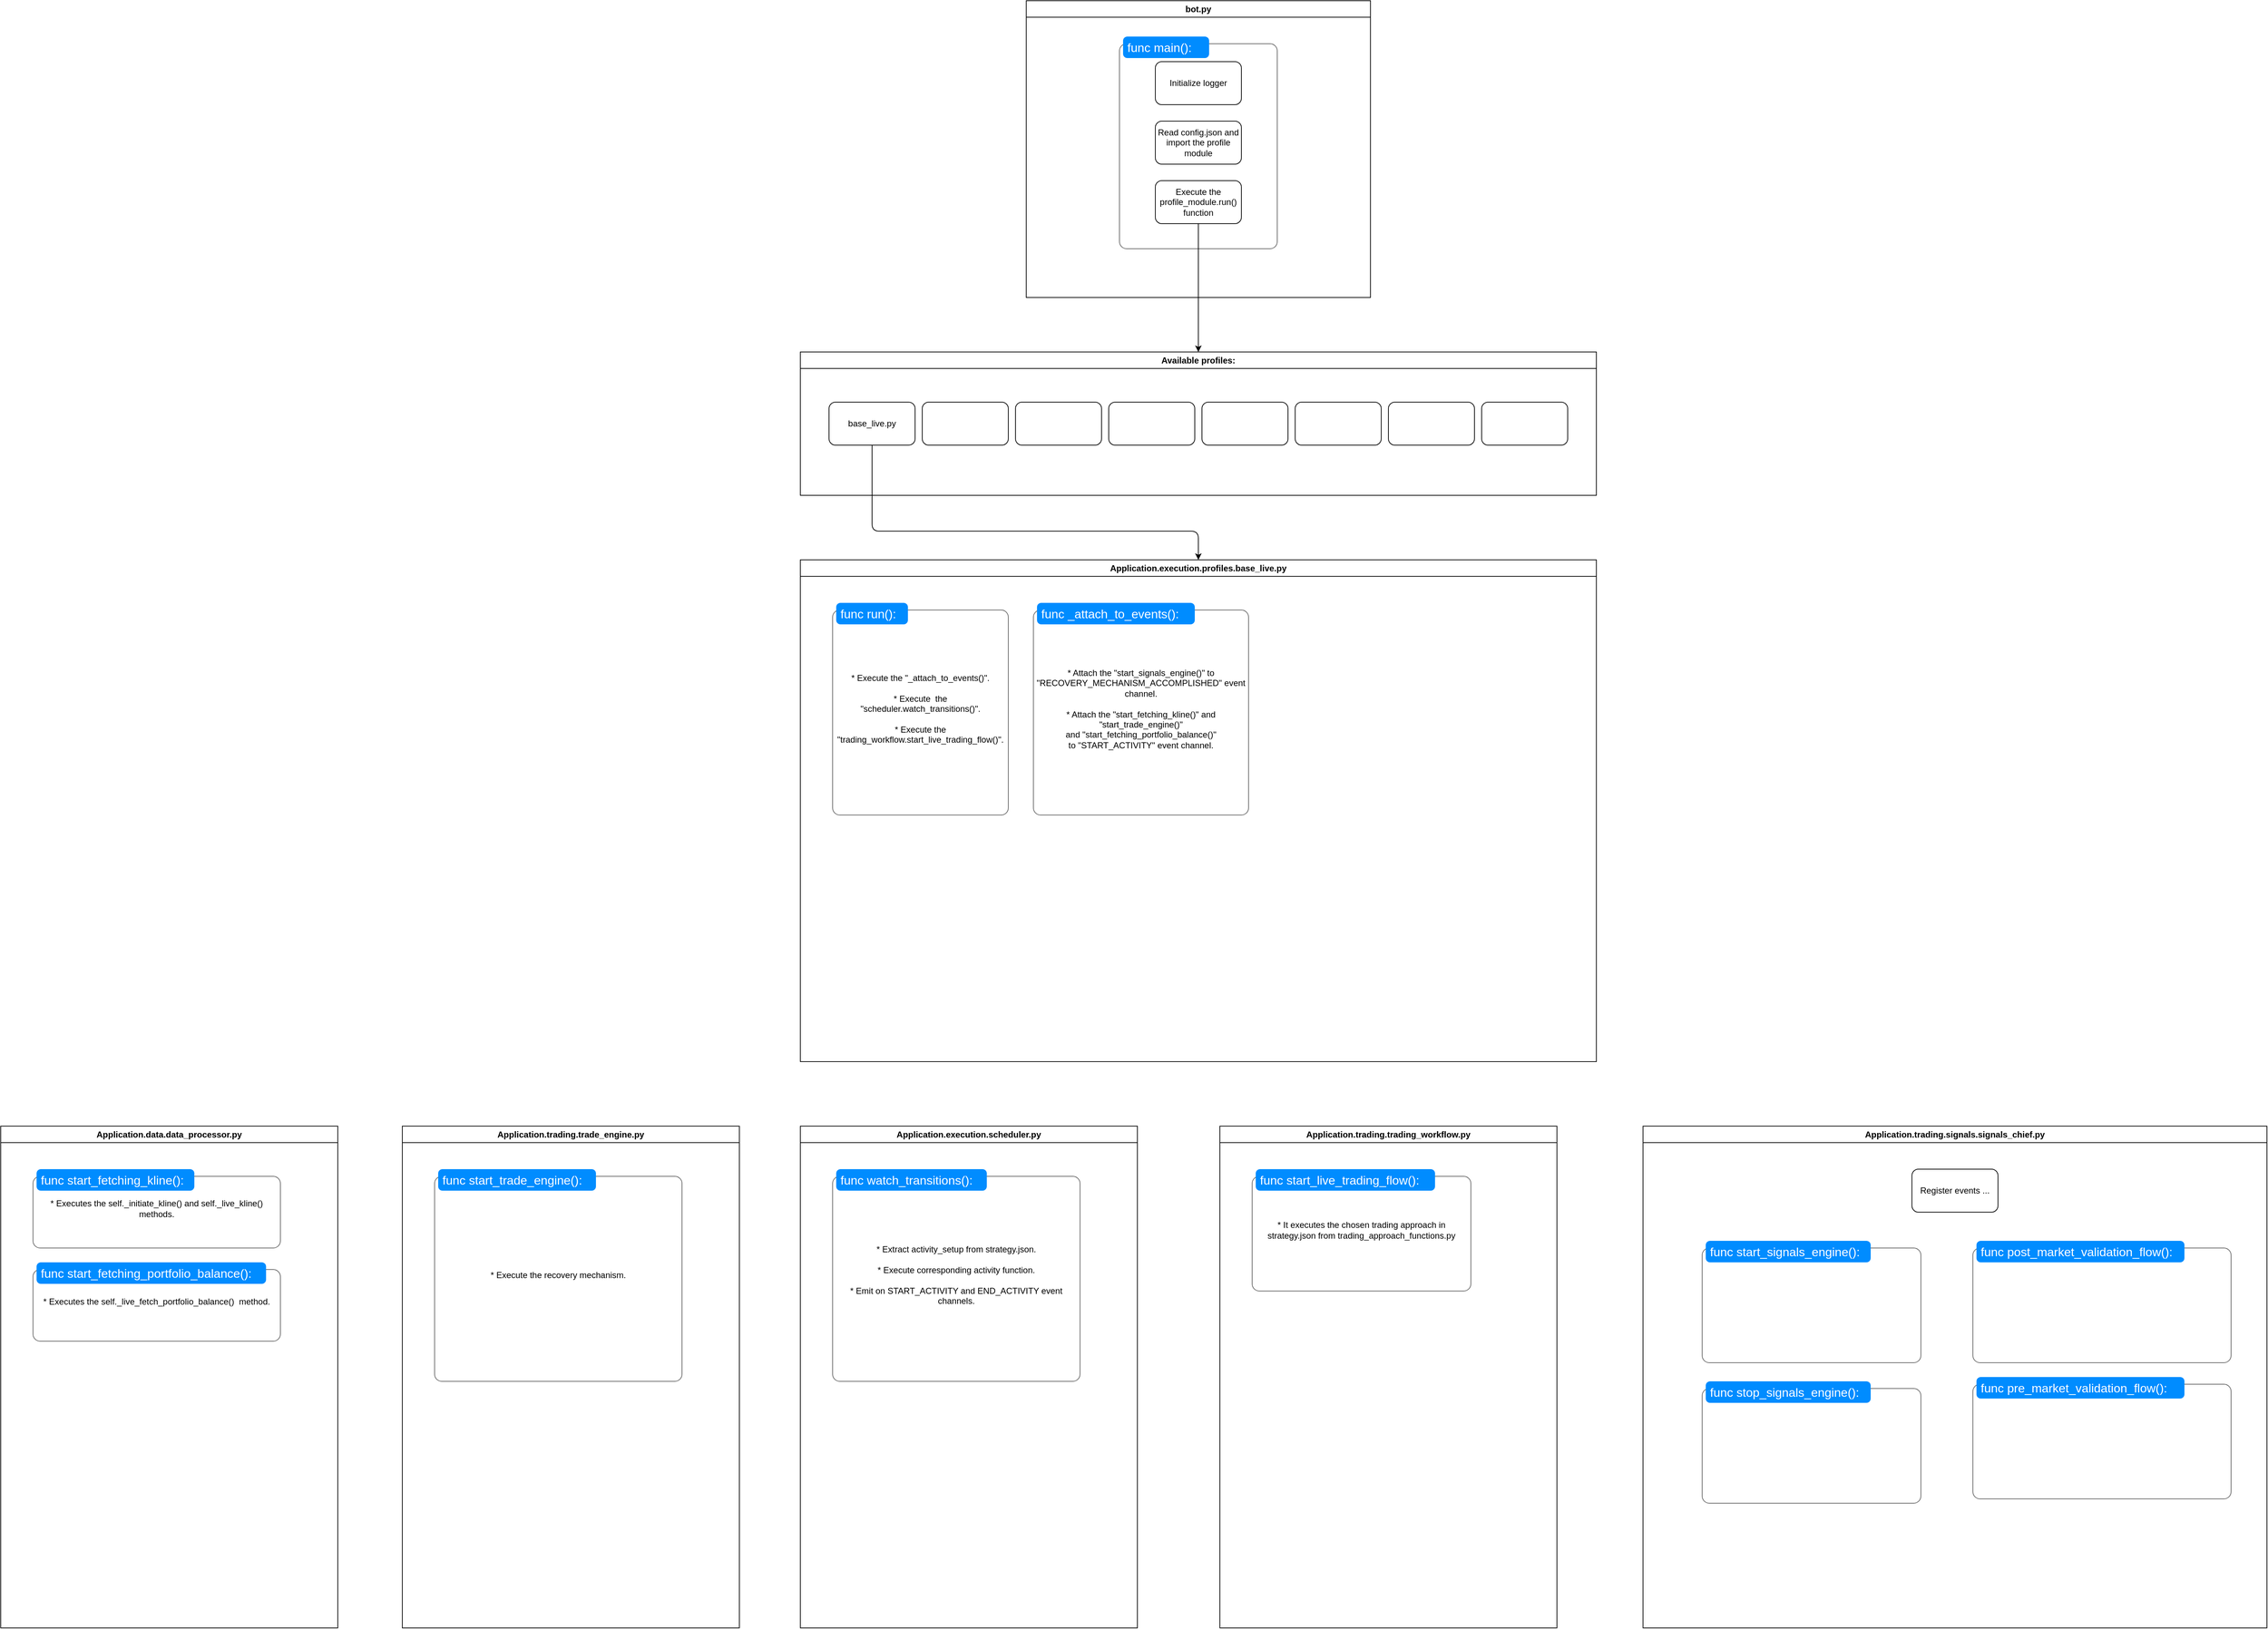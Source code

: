 <mxfile>
    <diagram id="bUYJuNmFrbV8m6pwbn9G" name="Page-1">
        <mxGraphModel dx="2296" dy="546" grid="1" gridSize="10" guides="1" tooltips="1" connect="1" arrows="1" fold="1" page="0" pageScale="1" pageWidth="1169" pageHeight="827" math="0" shadow="0">
            <root>
                <mxCell id="0"/>
                <mxCell id="1" parent="0"/>
                <mxCell id="5" value="bot.py" style="swimlane;whiteSpace=wrap;html=1;" parent="1" vertex="1">
                    <mxGeometry x="70" width="480" height="414" as="geometry"/>
                </mxCell>
                <mxCell id="27" value="" style="shape=mxgraph.mockup.containers.marginRect;rectMarginTop=10;strokeColor=#666666;strokeWidth=1;dashed=0;rounded=1;arcSize=5;recursiveResize=0;" parent="5" vertex="1">
                    <mxGeometry x="130" y="50" width="220" height="296" as="geometry"/>
                </mxCell>
                <mxCell id="28" value="func main():" style="shape=rect;strokeColor=none;fillColor=#008cff;strokeWidth=1;dashed=0;rounded=1;arcSize=20;fontColor=#ffffff;fontSize=17;spacing=2;spacingTop=-2;align=left;autosize=1;spacingLeft=4;resizeWidth=0;resizeHeight=0;perimeter=none;" parent="27" vertex="1">
                    <mxGeometry x="5" width="120" height="30" as="geometry"/>
                </mxCell>
                <mxCell id="29" value="Initialize logger" style="rounded=1;whiteSpace=wrap;html=1;" parent="27" vertex="1">
                    <mxGeometry x="50" y="35" width="120" height="60" as="geometry"/>
                </mxCell>
                <mxCell id="30" value="Read config.json and import the profile module" style="rounded=1;whiteSpace=wrap;html=1;" parent="27" vertex="1">
                    <mxGeometry x="50" y="118" width="120" height="60" as="geometry"/>
                </mxCell>
                <mxCell id="31" value="Execute the profile_module.run() function" style="rounded=1;whiteSpace=wrap;html=1;" parent="27" vertex="1">
                    <mxGeometry x="50" y="201" width="120" height="60" as="geometry"/>
                </mxCell>
                <mxCell id="6" value="Available profiles:" style="swimlane;whiteSpace=wrap;html=1;" parent="1" vertex="1">
                    <mxGeometry x="-245" y="490" width="1110" height="200" as="geometry"/>
                </mxCell>
                <mxCell id="7" value="base_live.py" style="rounded=1;whiteSpace=wrap;html=1;" parent="6" vertex="1">
                    <mxGeometry x="40" y="70" width="120" height="60" as="geometry"/>
                </mxCell>
                <mxCell id="8" value="" style="rounded=1;whiteSpace=wrap;html=1;" parent="6" vertex="1">
                    <mxGeometry x="170" y="70" width="120" height="60" as="geometry"/>
                </mxCell>
                <mxCell id="9" value="" style="rounded=1;whiteSpace=wrap;html=1;" parent="6" vertex="1">
                    <mxGeometry x="300" y="70" width="120" height="60" as="geometry"/>
                </mxCell>
                <mxCell id="10" value="" style="rounded=1;whiteSpace=wrap;html=1;" parent="6" vertex="1">
                    <mxGeometry x="430" y="70" width="120" height="60" as="geometry"/>
                </mxCell>
                <mxCell id="11" value="" style="rounded=1;whiteSpace=wrap;html=1;" parent="6" vertex="1">
                    <mxGeometry x="560" y="70" width="120" height="60" as="geometry"/>
                </mxCell>
                <mxCell id="12" value="" style="rounded=1;whiteSpace=wrap;html=1;" parent="6" vertex="1">
                    <mxGeometry x="690" y="70" width="120" height="60" as="geometry"/>
                </mxCell>
                <mxCell id="13" value="" style="rounded=1;whiteSpace=wrap;html=1;" parent="6" vertex="1">
                    <mxGeometry x="820" y="70" width="120" height="60" as="geometry"/>
                </mxCell>
                <mxCell id="14" value="" style="rounded=1;whiteSpace=wrap;html=1;" parent="6" vertex="1">
                    <mxGeometry x="950" y="70" width="120" height="60" as="geometry"/>
                </mxCell>
                <mxCell id="15" style="edgeStyle=orthogonalEdgeStyle;html=1;exitX=0.5;exitY=1;exitDx=0;exitDy=0;entryX=0.5;entryY=0;entryDx=0;entryDy=0;" parent="1" source="31" target="6" edge="1">
                    <mxGeometry relative="1" as="geometry">
                        <mxPoint x="310" y="364" as="sourcePoint"/>
                        <Array as="points">
                            <mxPoint x="310" y="390"/>
                            <mxPoint x="310" y="390"/>
                        </Array>
                    </mxGeometry>
                </mxCell>
                <mxCell id="16" value="Application.execution.profiles.base_live.py" style="swimlane;whiteSpace=wrap;html=1;" parent="1" vertex="1">
                    <mxGeometry x="-245" y="780" width="1110" height="700" as="geometry"/>
                </mxCell>
                <mxCell id="32" value="* Execute the &quot;_attach_to_events()&quot;.&#10;&#10;* Execute  the &quot;scheduler.watch_transitions()&quot;.&#10;&#10;* Execute the &quot;trading_workflow.start_live_trading_flow()&quot;." style="shape=mxgraph.mockup.containers.marginRect;rectMarginTop=10;strokeColor=#666666;strokeWidth=1;dashed=0;rounded=1;arcSize=5;recursiveResize=0;labelPosition=center;verticalLabelPosition=middle;align=center;verticalAlign=middle;whiteSpace=wrap;" parent="16" vertex="1">
                    <mxGeometry x="45" y="60" width="245" height="296" as="geometry"/>
                </mxCell>
                <mxCell id="33" value="func run():" style="shape=rect;strokeColor=none;fillColor=#008cff;strokeWidth=1;dashed=0;rounded=1;arcSize=20;fontColor=#ffffff;fontSize=17;spacing=2;spacingTop=-2;align=left;autosize=1;spacingLeft=4;resizeWidth=0;resizeHeight=0;perimeter=none;" parent="32" vertex="1">
                    <mxGeometry x="5" width="100" height="30" as="geometry"/>
                </mxCell>
                <mxCell id="40" value="* Attach the &quot;start_signals_engine()&quot; to &quot;RECOVERY_MECHANISM_ACCOMPLISHED&quot; event channel.&#10;&#10;* Attach the &quot;start_fetching_kline()&quot; and &quot;start_trade_engine()&quot; and &quot;start_fetching_portfolio_balance()&quot;&#10;to &quot;START_ACTIVITY&quot; event channel." style="shape=mxgraph.mockup.containers.marginRect;rectMarginTop=10;strokeColor=#666666;strokeWidth=1;dashed=0;rounded=1;arcSize=5;recursiveResize=0;labelPosition=center;verticalLabelPosition=middle;align=center;verticalAlign=middle;whiteSpace=wrap;" parent="16" vertex="1">
                    <mxGeometry x="325" y="60" width="300" height="296" as="geometry"/>
                </mxCell>
                <mxCell id="41" value="func _attach_to_events():" style="shape=rect;strokeColor=none;fillColor=#008cff;strokeWidth=1;dashed=0;rounded=1;arcSize=20;fontColor=#ffffff;fontSize=17;spacing=2;spacingTop=-2;align=left;autosize=1;spacingLeft=4;resizeWidth=0;resizeHeight=0;perimeter=none;" parent="40" vertex="1">
                    <mxGeometry x="5" width="220" height="30" as="geometry"/>
                </mxCell>
                <mxCell id="25" style="edgeStyle=orthogonalEdgeStyle;html=1;exitX=0.5;exitY=1;exitDx=0;exitDy=0;entryX=0.5;entryY=0;entryDx=0;entryDy=0;" parent="1" source="7" target="16" edge="1">
                    <mxGeometry relative="1" as="geometry">
                        <Array as="points">
                            <mxPoint x="-145" y="740"/>
                            <mxPoint x="310" y="740"/>
                        </Array>
                    </mxGeometry>
                </mxCell>
                <mxCell id="37" value="Application.execution.scheduler.py" style="swimlane;whiteSpace=wrap;html=1;" parent="1" vertex="1">
                    <mxGeometry x="-245" y="1570" width="470" height="700" as="geometry"/>
                </mxCell>
                <mxCell id="38" value="* Extract activity_setup from strategy.json.&#10;&#10;* Execute corresponding activity function.&#10;&#10;* Emit on START_ACTIVITY and END_ACTIVITY event channels." style="shape=mxgraph.mockup.containers.marginRect;rectMarginTop=10;strokeColor=#666666;strokeWidth=1;dashed=0;rounded=1;arcSize=5;recursiveResize=0;labelPosition=center;verticalLabelPosition=middle;align=center;verticalAlign=middle;whiteSpace=wrap;" parent="37" vertex="1">
                    <mxGeometry x="45" y="60" width="345" height="296" as="geometry"/>
                </mxCell>
                <mxCell id="39" value="func watch_transitions():" style="shape=rect;strokeColor=none;fillColor=#008cff;strokeWidth=1;dashed=0;rounded=1;arcSize=20;fontColor=#ffffff;fontSize=17;spacing=2;spacingTop=-2;align=left;autosize=1;spacingLeft=4;resizeWidth=0;resizeHeight=0;perimeter=none;" parent="38" vertex="1">
                    <mxGeometry x="5" width="210" height="30" as="geometry"/>
                </mxCell>
                <mxCell id="42" value="Application.trading.trading_workflow.py" style="swimlane;whiteSpace=wrap;html=1;" parent="1" vertex="1">
                    <mxGeometry x="340" y="1570" width="470" height="700" as="geometry"/>
                </mxCell>
                <mxCell id="43" value="* It executes the chosen trading approach in strategy.json from trading_approach_functions.py" style="shape=mxgraph.mockup.containers.marginRect;rectMarginTop=10;strokeColor=#666666;strokeWidth=1;dashed=0;rounded=1;arcSize=5;recursiveResize=0;labelPosition=center;verticalLabelPosition=middle;align=center;verticalAlign=middle;whiteSpace=wrap;" parent="42" vertex="1">
                    <mxGeometry x="45" y="60" width="305" height="170" as="geometry"/>
                </mxCell>
                <mxCell id="44" value="func start_live_trading_flow():" style="shape=rect;strokeColor=none;fillColor=#008cff;strokeWidth=1;dashed=0;rounded=1;arcSize=20;fontColor=#ffffff;fontSize=17;spacing=2;spacingTop=-2;align=left;autosize=1;spacingLeft=4;resizeWidth=0;resizeHeight=0;perimeter=none;" parent="43" vertex="1">
                    <mxGeometry x="5" width="250" height="30" as="geometry"/>
                </mxCell>
                <mxCell id="45" value="Application.trading.signals.signals_chief.py" style="swimlane;whiteSpace=wrap;html=1;" parent="1" vertex="1">
                    <mxGeometry x="930" y="1570" width="870" height="700" as="geometry"/>
                </mxCell>
                <mxCell id="46" value="" style="shape=mxgraph.mockup.containers.marginRect;rectMarginTop=10;strokeColor=#666666;strokeWidth=1;dashed=0;rounded=1;arcSize=5;recursiveResize=0;labelPosition=center;verticalLabelPosition=middle;align=center;verticalAlign=middle;whiteSpace=wrap;" parent="45" vertex="1">
                    <mxGeometry x="82.5" y="160" width="305" height="170" as="geometry"/>
                </mxCell>
                <mxCell id="47" value="func start_signals_engine():" style="shape=rect;strokeColor=none;fillColor=#008cff;strokeWidth=1;dashed=0;rounded=1;arcSize=20;fontColor=#ffffff;fontSize=17;spacing=2;spacingTop=-2;align=left;autosize=1;spacingLeft=4;resizeWidth=0;resizeHeight=0;perimeter=none;" parent="46" vertex="1">
                    <mxGeometry x="5" width="230" height="30" as="geometry"/>
                </mxCell>
                <mxCell id="49" value="" style="shape=mxgraph.mockup.containers.marginRect;rectMarginTop=10;strokeColor=#666666;strokeWidth=1;dashed=0;rounded=1;arcSize=5;recursiveResize=0;labelPosition=center;verticalLabelPosition=middle;align=center;verticalAlign=middle;whiteSpace=wrap;" parent="45" vertex="1">
                    <mxGeometry x="82.5" y="356" width="305" height="170" as="geometry"/>
                </mxCell>
                <mxCell id="50" value="func stop_signals_engine():" style="shape=rect;strokeColor=none;fillColor=#008cff;strokeWidth=1;dashed=0;rounded=1;arcSize=20;fontColor=#ffffff;fontSize=17;spacing=2;spacingTop=-2;align=left;autosize=1;spacingLeft=4;resizeWidth=0;resizeHeight=0;perimeter=none;" parent="49" vertex="1">
                    <mxGeometry x="5" width="230" height="30" as="geometry"/>
                </mxCell>
                <mxCell id="51" value="" style="shape=mxgraph.mockup.containers.marginRect;rectMarginTop=10;strokeColor=#666666;strokeWidth=1;dashed=0;rounded=1;arcSize=5;recursiveResize=0;labelPosition=center;verticalLabelPosition=middle;align=center;verticalAlign=middle;whiteSpace=wrap;" parent="45" vertex="1">
                    <mxGeometry x="460" y="160" width="360" height="170" as="geometry"/>
                </mxCell>
                <mxCell id="52" value="func post_market_validation_flow():" style="shape=rect;strokeColor=none;fillColor=#008cff;strokeWidth=1;dashed=0;rounded=1;arcSize=20;fontColor=#ffffff;fontSize=17;spacing=2;spacingTop=-2;align=left;autosize=1;spacingLeft=4;resizeWidth=0;resizeHeight=0;perimeter=none;" parent="51" vertex="1">
                    <mxGeometry x="5" width="290" height="30" as="geometry"/>
                </mxCell>
                <mxCell id="53" value="" style="shape=mxgraph.mockup.containers.marginRect;rectMarginTop=10;strokeColor=#666666;strokeWidth=1;dashed=0;rounded=1;arcSize=5;recursiveResize=0;labelPosition=center;verticalLabelPosition=middle;align=center;verticalAlign=middle;whiteSpace=wrap;" parent="45" vertex="1">
                    <mxGeometry x="460" y="350" width="360" height="170" as="geometry"/>
                </mxCell>
                <mxCell id="54" value="func pre_market_validation_flow():" style="shape=rect;strokeColor=none;fillColor=#008cff;strokeWidth=1;dashed=0;rounded=1;arcSize=20;fontColor=#ffffff;fontSize=17;spacing=2;spacingTop=-2;align=left;autosize=1;spacingLeft=4;resizeWidth=0;resizeHeight=0;perimeter=none;" parent="53" vertex="1">
                    <mxGeometry x="5" width="290" height="30" as="geometry"/>
                </mxCell>
                <mxCell id="48" value="Register events ..." style="rounded=1;whiteSpace=wrap;html=1;" parent="45" vertex="1">
                    <mxGeometry x="375" y="60" width="120" height="60" as="geometry"/>
                </mxCell>
                <mxCell id="55" value="Application.trading.trade_engine.py" style="swimlane;whiteSpace=wrap;html=1;" parent="1" vertex="1">
                    <mxGeometry x="-800" y="1570" width="470" height="700" as="geometry"/>
                </mxCell>
                <mxCell id="56" value="* Execute the recovery mechanism." style="shape=mxgraph.mockup.containers.marginRect;rectMarginTop=10;strokeColor=#666666;strokeWidth=1;dashed=0;rounded=1;arcSize=5;recursiveResize=0;labelPosition=center;verticalLabelPosition=middle;align=center;verticalAlign=middle;whiteSpace=wrap;" parent="55" vertex="1">
                    <mxGeometry x="45" y="60" width="345" height="296" as="geometry"/>
                </mxCell>
                <mxCell id="57" value="func start_trade_engine():" style="shape=rect;strokeColor=none;fillColor=#008cff;strokeWidth=1;dashed=0;rounded=1;arcSize=20;fontColor=#ffffff;fontSize=17;spacing=2;spacingTop=-2;align=left;autosize=1;spacingLeft=4;resizeWidth=0;resizeHeight=0;perimeter=none;" parent="56" vertex="1">
                    <mxGeometry x="5" width="220" height="30" as="geometry"/>
                </mxCell>
                <mxCell id="58" value="Application.data.data_processor.py" style="swimlane;whiteSpace=wrap;html=1;" parent="1" vertex="1">
                    <mxGeometry x="-1360" y="1570" width="470" height="700" as="geometry"/>
                </mxCell>
                <mxCell id="59" value="* Executes the self._initiate_kline() and self._live_kline() methods." style="shape=mxgraph.mockup.containers.marginRect;rectMarginTop=10;strokeColor=#666666;strokeWidth=1;dashed=0;rounded=1;arcSize=5;recursiveResize=0;labelPosition=center;verticalLabelPosition=middle;align=center;verticalAlign=middle;whiteSpace=wrap;" parent="58" vertex="1">
                    <mxGeometry x="45" y="60" width="345" height="110" as="geometry"/>
                </mxCell>
                <mxCell id="60" value="func start_fetching_kline():" style="shape=rect;strokeColor=none;fillColor=#008cff;strokeWidth=1;dashed=0;rounded=1;arcSize=20;fontColor=#ffffff;fontSize=17;spacing=2;spacingTop=-2;align=left;autosize=1;spacingLeft=4;resizeWidth=0;resizeHeight=0;perimeter=none;" parent="59" vertex="1">
                    <mxGeometry x="5" width="220" height="30" as="geometry"/>
                </mxCell>
                <mxCell id="61" value="* Executes the self._live_fetch_portfolio_balance()  method." style="shape=mxgraph.mockup.containers.marginRect;rectMarginTop=10;strokeColor=#666666;strokeWidth=1;dashed=0;rounded=1;arcSize=5;recursiveResize=0;labelPosition=center;verticalLabelPosition=middle;align=center;verticalAlign=middle;whiteSpace=wrap;" vertex="1" parent="58">
                    <mxGeometry x="45" y="190" width="345" height="110" as="geometry"/>
                </mxCell>
                <mxCell id="62" value="func start_fetching_portfolio_balance():" style="shape=rect;strokeColor=none;fillColor=#008cff;strokeWidth=1;dashed=0;rounded=1;arcSize=20;fontColor=#ffffff;fontSize=17;spacing=2;spacingTop=-2;align=left;autosize=1;spacingLeft=4;resizeWidth=0;resizeHeight=0;perimeter=none;" vertex="1" parent="61">
                    <mxGeometry x="5" width="320" height="30" as="geometry"/>
                </mxCell>
            </root>
        </mxGraphModel>
    </diagram>
</mxfile>